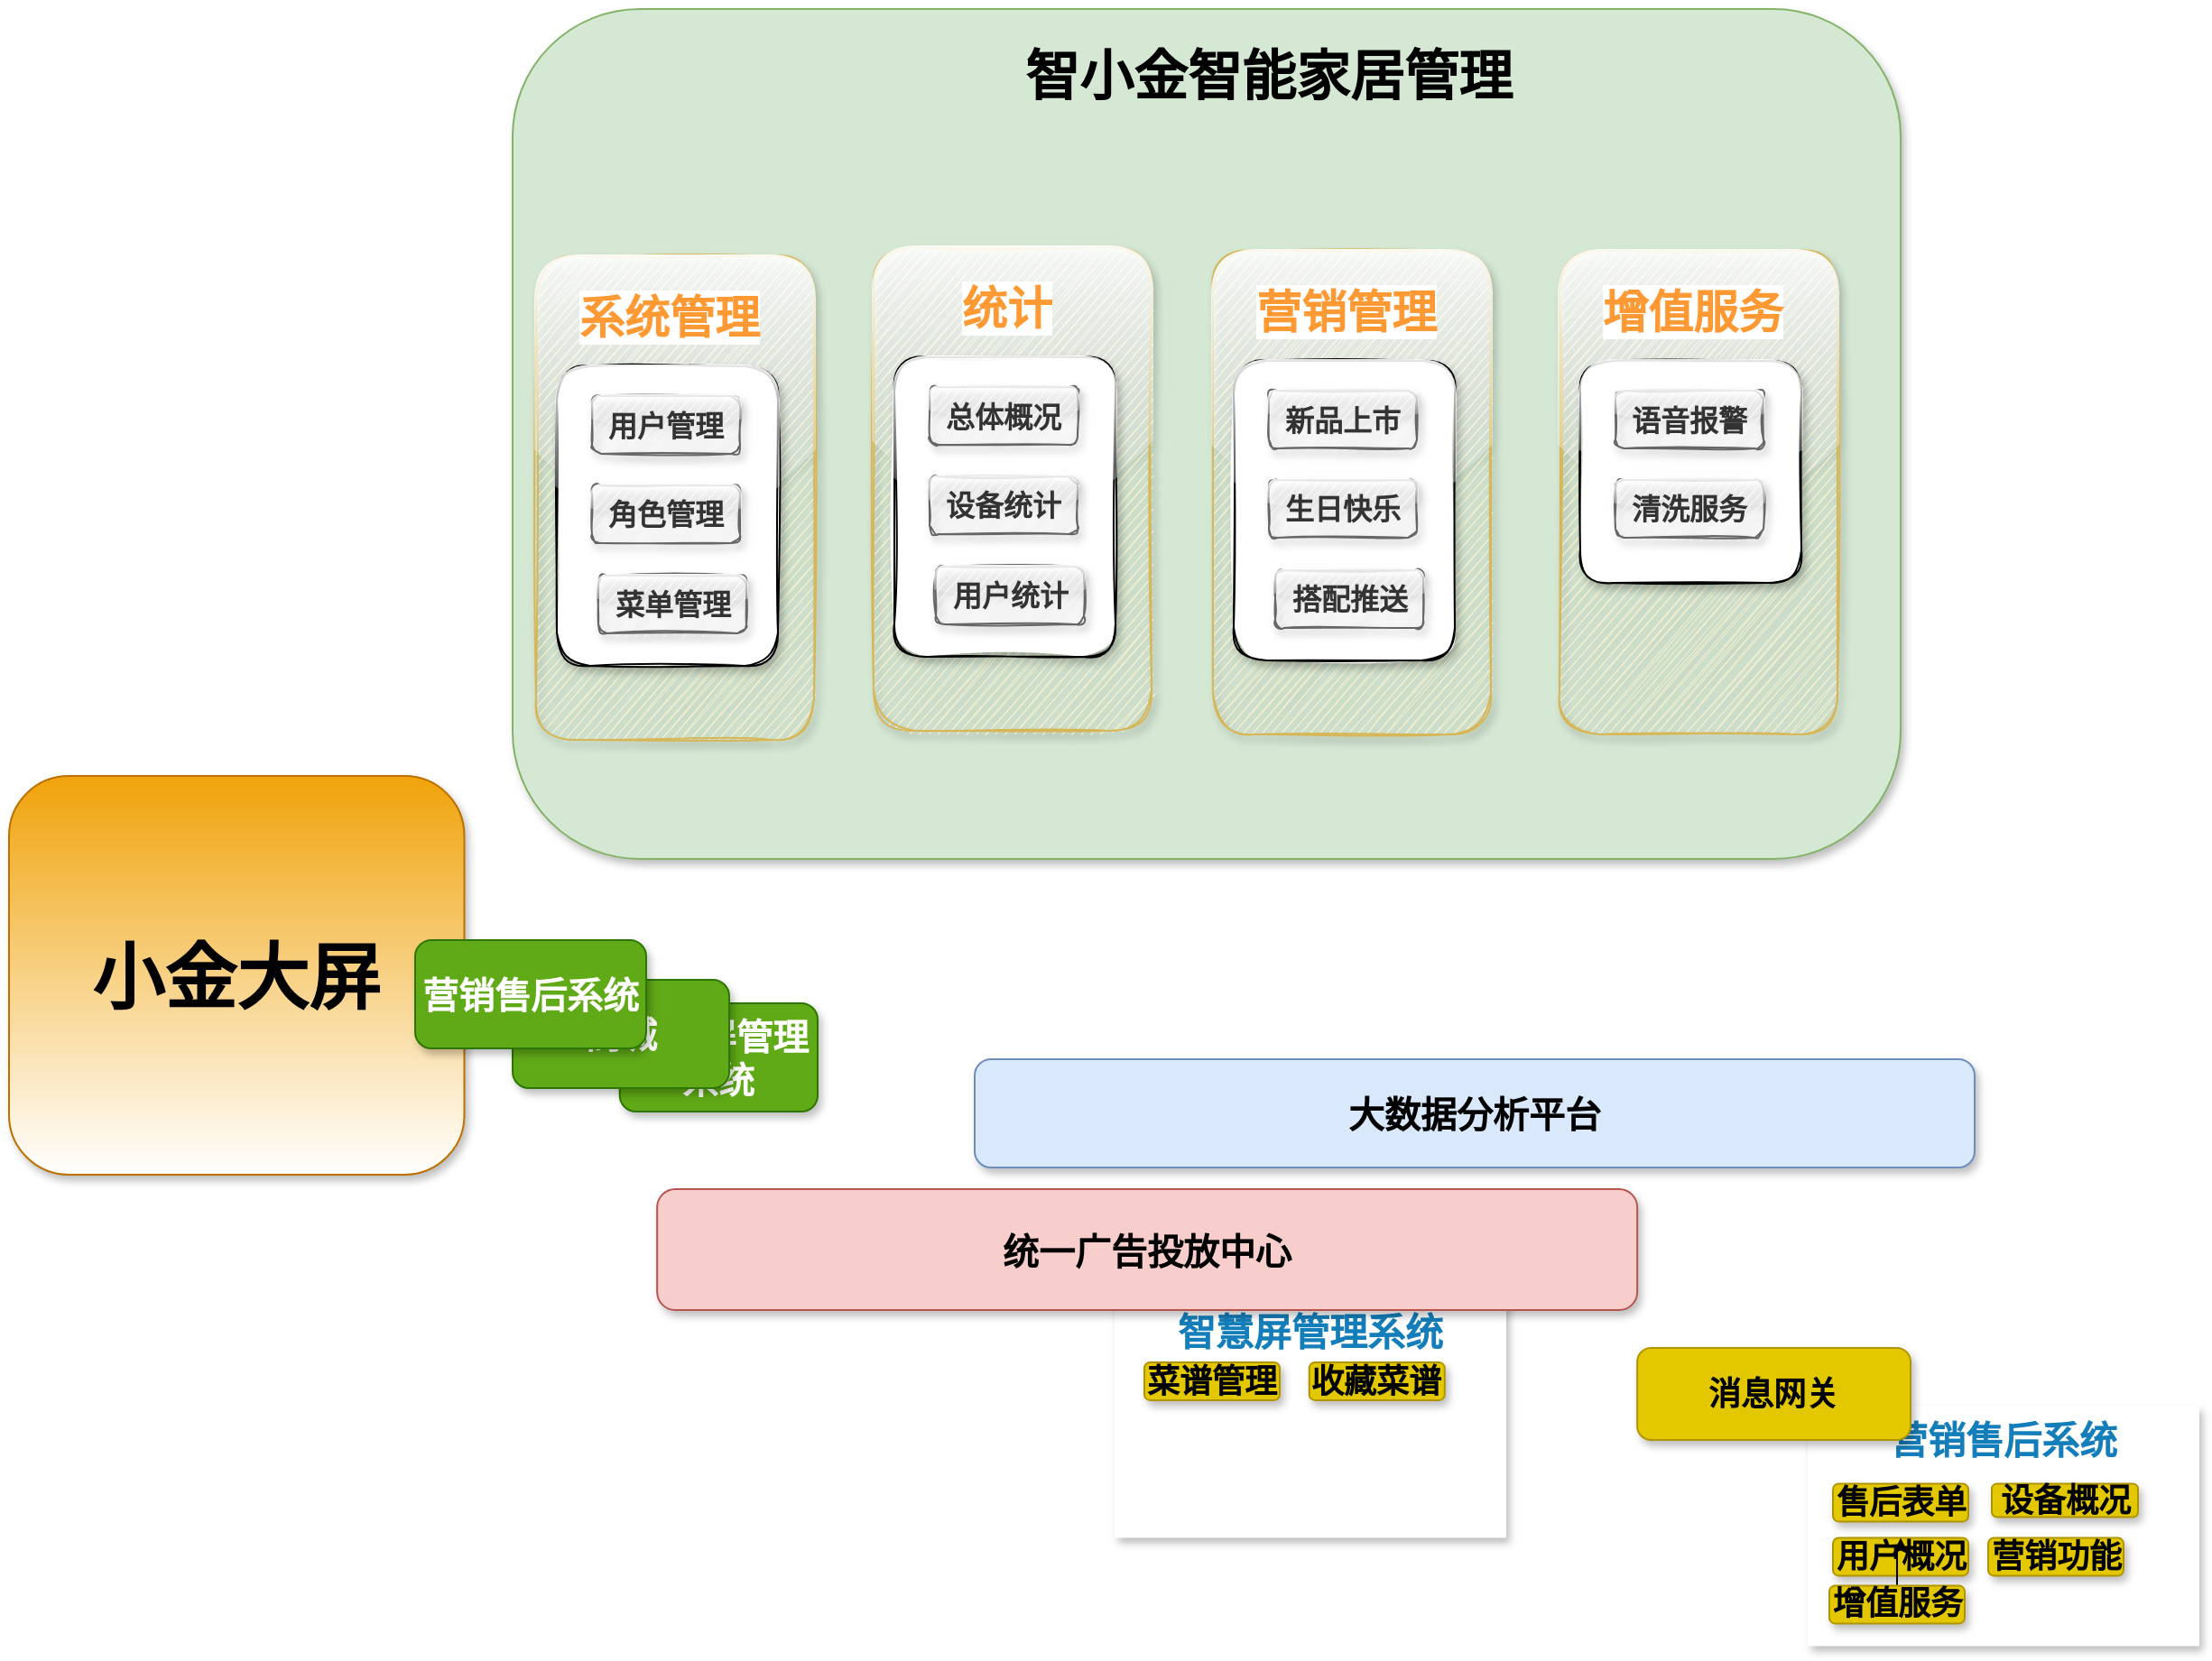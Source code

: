 <mxfile version="16.5.6" type="github">
  <diagram id="Ht1M8jgEwFfnCIfOTk4-" name="Page-1">
    <mxGraphModel dx="2551" dy="-55" grid="0" gridSize="10" guides="1" tooltips="1" connect="0" arrows="1" fold="1" page="1" pageScale="1" pageWidth="1169" pageHeight="827" math="0" shadow="0">
      <root>
        <mxCell id="0" />
        <mxCell id="1" parent="0" />
        <mxCell id="StkEX8WNFYKrYod38pFv-10" value="" style="rounded=1;whiteSpace=wrap;html=1;fillColor=#d5e8d4;strokeColor=#82b366;glass=0;shadow=1;" parent="1" vertex="1">
          <mxGeometry x="189" y="1099" width="769" height="471" as="geometry" />
        </mxCell>
        <mxCell id="StkEX8WNFYKrYod38pFv-2" value="智慧屏管理系统" style="rounded=1;whiteSpace=wrap;html=1;fontSize=20;fontStyle=1;labelBackgroundColor=none;labelBorderColor=none;shadow=1;glass=0;sketch=0;fillColor=#60a917;fontColor=#ffffff;strokeColor=#2D7600;" parent="1" vertex="1">
          <mxGeometry x="248.35" y="1650" width="109.65" height="60" as="geometry" />
        </mxCell>
        <mxCell id="StkEX8WNFYKrYod38pFv-3" value="商城" style="rounded=1;whiteSpace=wrap;html=1;fontSize=20;fontStyle=1;labelBackgroundColor=none;labelBorderColor=none;shadow=1;glass=0;sketch=0;fillColor=#60a917;fontColor=#ffffff;strokeColor=#2D7600;" parent="1" vertex="1">
          <mxGeometry x="189.0" y="1637" width="120" height="60" as="geometry" />
        </mxCell>
        <mxCell id="StkEX8WNFYKrYod38pFv-4" value="大数据分析平台" style="rounded=1;whiteSpace=wrap;html=1;fontSize=20;fontStyle=1;labelBackgroundColor=none;labelBorderColor=none;shadow=1;glass=0;sketch=0;fillColor=#dae8fc;strokeColor=#6c8ebf;" parent="1" vertex="1">
          <mxGeometry x="445" y="1681" width="554" height="60" as="geometry" />
        </mxCell>
        <mxCell id="StkEX8WNFYKrYod38pFv-5" value="小金大屏" style="rounded=1;whiteSpace=wrap;html=1;fontSize=40;fontStyle=1;labelBackgroundColor=none;labelBorderColor=none;shadow=1;glass=0;sketch=0;fillColor=#f0a30a;strokeColor=#BD7000;fontColor=#000000;gradientColor=#ffffff;" parent="1" vertex="1">
          <mxGeometry x="-90" y="1524" width="252.25" height="221" as="geometry" />
        </mxCell>
        <mxCell id="StkEX8WNFYKrYod38pFv-9" value="&lt;h1 style=&quot;font-size: 30px&quot;&gt;智小金智能家居管理系统&lt;/h1&gt;" style="text;html=1;strokeColor=none;fillColor=none;spacing=5;spacingTop=-20;whiteSpace=wrap;overflow=hidden;rounded=0;fontSize=30;labelBorderColor=none;labelBackgroundColor=none;fontStyle=0;shadow=1;glass=0;" parent="1" vertex="1">
          <mxGeometry x="468" y="1109" width="299" height="46" as="geometry" />
        </mxCell>
        <mxCell id="StkEX8WNFYKrYod38pFv-11" value="营销售后系统" style="dashed=1;verticalAlign=top;fontStyle=1;fontColor=#147EBA;fontSize=21;strokeColor=none;shadow=1;" parent="1" vertex="1">
          <mxGeometry x="906.5" y="1873" width="217" height="133.25" as="geometry" />
        </mxCell>
        <mxCell id="StkEX8WNFYKrYod38pFv-12" value="售后表单" style="rounded=1;whiteSpace=wrap;html=1;fontSize=18;fontStyle=1;fillColor=#e3c800;strokeColor=#B09500;fontColor=#000000;shadow=1;" parent="1" vertex="1">
          <mxGeometry x="920.5" y="1916.25" width="75" height="21" as="geometry" />
        </mxCell>
        <mxCell id="StkEX8WNFYKrYod38pFv-13" value="设备概况" style="rounded=1;whiteSpace=wrap;html=1;fontSize=18;fontStyle=1;fillColor=#e3c800;strokeColor=#B09500;fontColor=#000000;shadow=1;" parent="1" vertex="1">
          <mxGeometry x="1008.5" y="1916.25" width="81" height="18.5" as="geometry" />
        </mxCell>
        <mxCell id="StkEX8WNFYKrYod38pFv-14" value="消息网关" style="rounded=1;whiteSpace=wrap;html=1;fontSize=18;fontStyle=1;fillColor=#e3c800;strokeColor=#B09500;fontColor=#000000;shadow=1;" parent="1" vertex="1">
          <mxGeometry x="812.08" y="1841" width="151.42" height="51" as="geometry" />
        </mxCell>
        <mxCell id="StkEX8WNFYKrYod38pFv-16" value="用户概况" style="rounded=1;whiteSpace=wrap;html=1;fontSize=18;fontStyle=1;fillColor=#e3c800;strokeColor=#B09500;fontColor=#000000;shadow=1;" parent="1" vertex="1">
          <mxGeometry x="920.5" y="1946.25" width="75" height="21" as="geometry" />
        </mxCell>
        <mxCell id="StkEX8WNFYKrYod38pFv-17" value="营销功能" style="rounded=1;whiteSpace=wrap;html=1;fontSize=18;fontStyle=1;fillColor=#e3c800;strokeColor=#B09500;fontColor=#000000;shadow=1;" parent="1" vertex="1">
          <mxGeometry x="1006.5" y="1946.25" width="75" height="21" as="geometry" />
        </mxCell>
        <mxCell id="StkEX8WNFYKrYod38pFv-19" style="edgeStyle=orthogonalEdgeStyle;rounded=0;orthogonalLoop=1;jettySize=auto;html=1;" parent="1" source="StkEX8WNFYKrYod38pFv-18" target="StkEX8WNFYKrYod38pFv-16" edge="1">
          <mxGeometry relative="1" as="geometry" />
        </mxCell>
        <mxCell id="StkEX8WNFYKrYod38pFv-18" value="增值服务" style="rounded=1;whiteSpace=wrap;html=1;fontSize=18;fontStyle=1;fillColor=#e3c800;strokeColor=#B09500;fontColor=#000000;shadow=1;" parent="1" vertex="1">
          <mxGeometry x="918.5" y="1972.75" width="75" height="21" as="geometry" />
        </mxCell>
        <mxCell id="StkEX8WNFYKrYod38pFv-26" value="智慧屏管理系统" style="dashed=1;verticalAlign=top;fontStyle=1;fontColor=#147EBA;fontSize=21;strokeColor=none;shadow=1;" parent="1" vertex="1">
          <mxGeometry x="522.5" y="1813" width="217" height="133.25" as="geometry" />
        </mxCell>
        <mxCell id="StkEX8WNFYKrYod38pFv-25" value="菜谱管理" style="rounded=1;whiteSpace=wrap;html=1;fontSize=18;fontStyle=1;fillColor=#e3c800;strokeColor=#B09500;fontColor=#000000;shadow=1;" parent="1" vertex="1">
          <mxGeometry x="539" y="1849" width="75" height="21" as="geometry" />
        </mxCell>
        <mxCell id="StkEX8WNFYKrYod38pFv-24" value="收藏菜谱" style="rounded=1;whiteSpace=wrap;html=1;fontSize=18;fontStyle=1;fillColor=#e3c800;strokeColor=#B09500;fontColor=#000000;shadow=1;" parent="1" vertex="1">
          <mxGeometry x="630.38" y="1849" width="75" height="21" as="geometry" />
        </mxCell>
        <mxCell id="StkEX8WNFYKrYod38pFv-28" value="统一广告投放中心" style="rounded=1;whiteSpace=wrap;html=1;fontSize=20;fontStyle=1;labelBackgroundColor=none;labelBorderColor=none;shadow=1;glass=0;sketch=0;fillColor=#f8cecc;strokeColor=#b85450;" parent="1" vertex="1">
          <mxGeometry x="269.08" y="1753" width="543" height="67" as="geometry" />
        </mxCell>
        <mxCell id="StkEX8WNFYKrYod38pFv-29" value="营销售后系统" style="rounded=1;whiteSpace=wrap;html=1;fontSize=20;fontStyle=1;labelBackgroundColor=none;labelBorderColor=none;shadow=1;glass=0;sketch=0;fillColor=#60a917;fontColor=#ffffff;strokeColor=#2D7600;" parent="1" vertex="1">
          <mxGeometry x="135.0" y="1615" width="128" height="60" as="geometry" />
        </mxCell>
        <mxCell id="MBSTme_2oMOcWK-TbNuE-2" value="" style="rounded=1;whiteSpace=wrap;html=1;fontSize=20;fillColor=#fff2cc;strokeColor=#d6b656;shadow=1;glass=1;sketch=1;" vertex="1" parent="1">
          <mxGeometry x="202" y="1236" width="154" height="268" as="geometry" />
        </mxCell>
        <mxCell id="MBSTme_2oMOcWK-TbNuE-5" value="" style="rounded=1;whiteSpace=wrap;html=1;fontSize=20;sketch=1;shadow=1;glass=1;" vertex="1" parent="1">
          <mxGeometry x="213.5" y="1297" width="122.5" height="166" as="geometry" />
        </mxCell>
        <mxCell id="MBSTme_2oMOcWK-TbNuE-1" value="用户管理" style="rounded=1;whiteSpace=wrap;html=1;fontSize=16;fontStyle=1;fillColor=#f5f5f5;strokeColor=#666666;fontColor=#333333;shadow=1;glass=1;sketch=1;" vertex="1" parent="1">
          <mxGeometry x="233" y="1313.5" width="82" height="32" as="geometry" />
        </mxCell>
        <mxCell id="MBSTme_2oMOcWK-TbNuE-4" value="系统管理" style="text;html=1;strokeColor=none;fillColor=none;align=center;verticalAlign=middle;whiteSpace=wrap;rounded=1;fontSize=25;fontStyle=1;labelBackgroundColor=default;labelBorderColor=none;glass=1;shadow=1;sketch=1;fontColor=#FF9933;" vertex="1" parent="1">
          <mxGeometry x="216" y="1254" width="120" height="30" as="geometry" />
        </mxCell>
        <mxCell id="MBSTme_2oMOcWK-TbNuE-6" value="角色管理" style="rounded=1;whiteSpace=wrap;html=1;fontSize=16;fontStyle=1;fillColor=#f5f5f5;strokeColor=#666666;fontColor=#333333;glass=1;shadow=1;sketch=1;" vertex="1" parent="1">
          <mxGeometry x="233" y="1363" width="82" height="32" as="geometry" />
        </mxCell>
        <mxCell id="MBSTme_2oMOcWK-TbNuE-7" value="菜单管理" style="rounded=1;whiteSpace=wrap;html=1;fontSize=16;fontStyle=1;fillColor=#f5f5f5;strokeColor=#666666;fontColor=#333333;glass=1;shadow=1;sketch=1;" vertex="1" parent="1">
          <mxGeometry x="236.5" y="1413" width="82" height="32" as="geometry" />
        </mxCell>
        <mxCell id="MBSTme_2oMOcWK-TbNuE-9" value="" style="rounded=1;whiteSpace=wrap;html=1;fontSize=20;fillColor=#fff2cc;strokeColor=#d6b656;shadow=1;glass=1;sketch=1;" vertex="1" parent="1">
          <mxGeometry x="389" y="1231" width="154" height="268" as="geometry" />
        </mxCell>
        <mxCell id="MBSTme_2oMOcWK-TbNuE-10" value="" style="rounded=1;whiteSpace=wrap;html=1;fontSize=20;sketch=1;shadow=1;glass=1;" vertex="1" parent="1">
          <mxGeometry x="400.5" y="1292" width="122.5" height="166" as="geometry" />
        </mxCell>
        <mxCell id="MBSTme_2oMOcWK-TbNuE-11" value="总体概况" style="rounded=1;whiteSpace=wrap;html=1;fontSize=16;fontStyle=1;fillColor=#f5f5f5;strokeColor=#666666;fontColor=#333333;shadow=1;glass=1;sketch=1;" vertex="1" parent="1">
          <mxGeometry x="420" y="1308.5" width="82" height="32" as="geometry" />
        </mxCell>
        <mxCell id="MBSTme_2oMOcWK-TbNuE-12" value="统计" style="text;html=1;strokeColor=none;fillColor=none;align=center;verticalAlign=middle;whiteSpace=wrap;rounded=1;fontSize=25;fontStyle=1;labelBackgroundColor=default;labelBorderColor=none;glass=1;shadow=1;sketch=1;fontColor=#FF9933;" vertex="1" parent="1">
          <mxGeometry x="403" y="1249" width="120" height="30" as="geometry" />
        </mxCell>
        <mxCell id="MBSTme_2oMOcWK-TbNuE-13" value="设备统计" style="rounded=1;whiteSpace=wrap;html=1;fontSize=16;fontStyle=1;fillColor=#f5f5f5;strokeColor=#666666;fontColor=#333333;glass=1;shadow=1;sketch=1;" vertex="1" parent="1">
          <mxGeometry x="420" y="1358" width="82" height="32" as="geometry" />
        </mxCell>
        <mxCell id="MBSTme_2oMOcWK-TbNuE-14" value="用户统计" style="rounded=1;whiteSpace=wrap;html=1;fontSize=16;fontStyle=1;fillColor=#f5f5f5;strokeColor=#666666;fontColor=#333333;glass=1;shadow=1;sketch=1;" vertex="1" parent="1">
          <mxGeometry x="423.5" y="1408" width="82" height="32" as="geometry" />
        </mxCell>
        <mxCell id="MBSTme_2oMOcWK-TbNuE-15" value="" style="rounded=1;whiteSpace=wrap;html=1;fontSize=20;fillColor=#fff2cc;strokeColor=#d6b656;shadow=1;glass=1;sketch=1;" vertex="1" parent="1">
          <mxGeometry x="577" y="1233" width="154" height="268" as="geometry" />
        </mxCell>
        <mxCell id="MBSTme_2oMOcWK-TbNuE-16" value="" style="rounded=1;whiteSpace=wrap;html=1;fontSize=20;sketch=1;shadow=1;glass=1;" vertex="1" parent="1">
          <mxGeometry x="588.5" y="1294" width="122.5" height="166" as="geometry" />
        </mxCell>
        <mxCell id="MBSTme_2oMOcWK-TbNuE-17" value="新品上市" style="rounded=1;whiteSpace=wrap;html=1;fontSize=16;fontStyle=1;fillColor=#f5f5f5;strokeColor=#666666;fontColor=#333333;shadow=1;glass=1;sketch=1;" vertex="1" parent="1">
          <mxGeometry x="608" y="1310.5" width="82" height="32" as="geometry" />
        </mxCell>
        <mxCell id="MBSTme_2oMOcWK-TbNuE-18" value="营销管理" style="text;html=1;strokeColor=none;fillColor=none;align=center;verticalAlign=middle;whiteSpace=wrap;rounded=1;fontSize=25;fontStyle=1;labelBackgroundColor=default;labelBorderColor=none;glass=1;shadow=1;sketch=1;fontColor=#FF9933;" vertex="1" parent="1">
          <mxGeometry x="591" y="1251" width="120" height="30" as="geometry" />
        </mxCell>
        <mxCell id="MBSTme_2oMOcWK-TbNuE-19" value="生日快乐" style="rounded=1;whiteSpace=wrap;html=1;fontSize=16;fontStyle=1;fillColor=#f5f5f5;strokeColor=#666666;fontColor=#333333;glass=1;shadow=1;sketch=1;" vertex="1" parent="1">
          <mxGeometry x="608" y="1360" width="82" height="32" as="geometry" />
        </mxCell>
        <mxCell id="MBSTme_2oMOcWK-TbNuE-20" value="搭配推送" style="rounded=1;whiteSpace=wrap;html=1;fontSize=16;fontStyle=1;fillColor=#f5f5f5;strokeColor=#666666;fontColor=#333333;glass=1;shadow=1;sketch=1;" vertex="1" parent="1">
          <mxGeometry x="611.5" y="1410" width="82" height="32" as="geometry" />
        </mxCell>
        <mxCell id="MBSTme_2oMOcWK-TbNuE-21" value="" style="rounded=1;whiteSpace=wrap;html=1;fontSize=20;fillColor=#fff2cc;strokeColor=#d6b656;shadow=1;glass=1;sketch=1;" vertex="1" parent="1">
          <mxGeometry x="769" y="1233" width="154" height="268" as="geometry" />
        </mxCell>
        <mxCell id="MBSTme_2oMOcWK-TbNuE-22" value="" style="rounded=1;whiteSpace=wrap;html=1;fontSize=20;sketch=1;shadow=1;glass=1;" vertex="1" parent="1">
          <mxGeometry x="780.5" y="1294" width="122.5" height="123" as="geometry" />
        </mxCell>
        <mxCell id="MBSTme_2oMOcWK-TbNuE-23" value="语音报警" style="rounded=1;whiteSpace=wrap;html=1;fontSize=16;fontStyle=1;fillColor=#f5f5f5;strokeColor=#666666;fontColor=#333333;shadow=1;glass=1;sketch=1;" vertex="1" parent="1">
          <mxGeometry x="800" y="1310.5" width="82" height="32" as="geometry" />
        </mxCell>
        <mxCell id="MBSTme_2oMOcWK-TbNuE-24" value="增值服务" style="text;html=1;strokeColor=none;fillColor=none;align=center;verticalAlign=middle;whiteSpace=wrap;rounded=1;fontSize=25;fontStyle=1;labelBackgroundColor=default;labelBorderColor=none;glass=1;shadow=1;sketch=1;fontColor=#FF9933;" vertex="1" parent="1">
          <mxGeometry x="783" y="1251" width="120" height="30" as="geometry" />
        </mxCell>
        <mxCell id="MBSTme_2oMOcWK-TbNuE-25" value="清洗服务" style="rounded=1;whiteSpace=wrap;html=1;fontSize=16;fontStyle=1;fillColor=#f5f5f5;strokeColor=#666666;fontColor=#333333;glass=1;shadow=1;sketch=1;" vertex="1" parent="1">
          <mxGeometry x="800" y="1360" width="82" height="32" as="geometry" />
        </mxCell>
      </root>
    </mxGraphModel>
  </diagram>
</mxfile>
